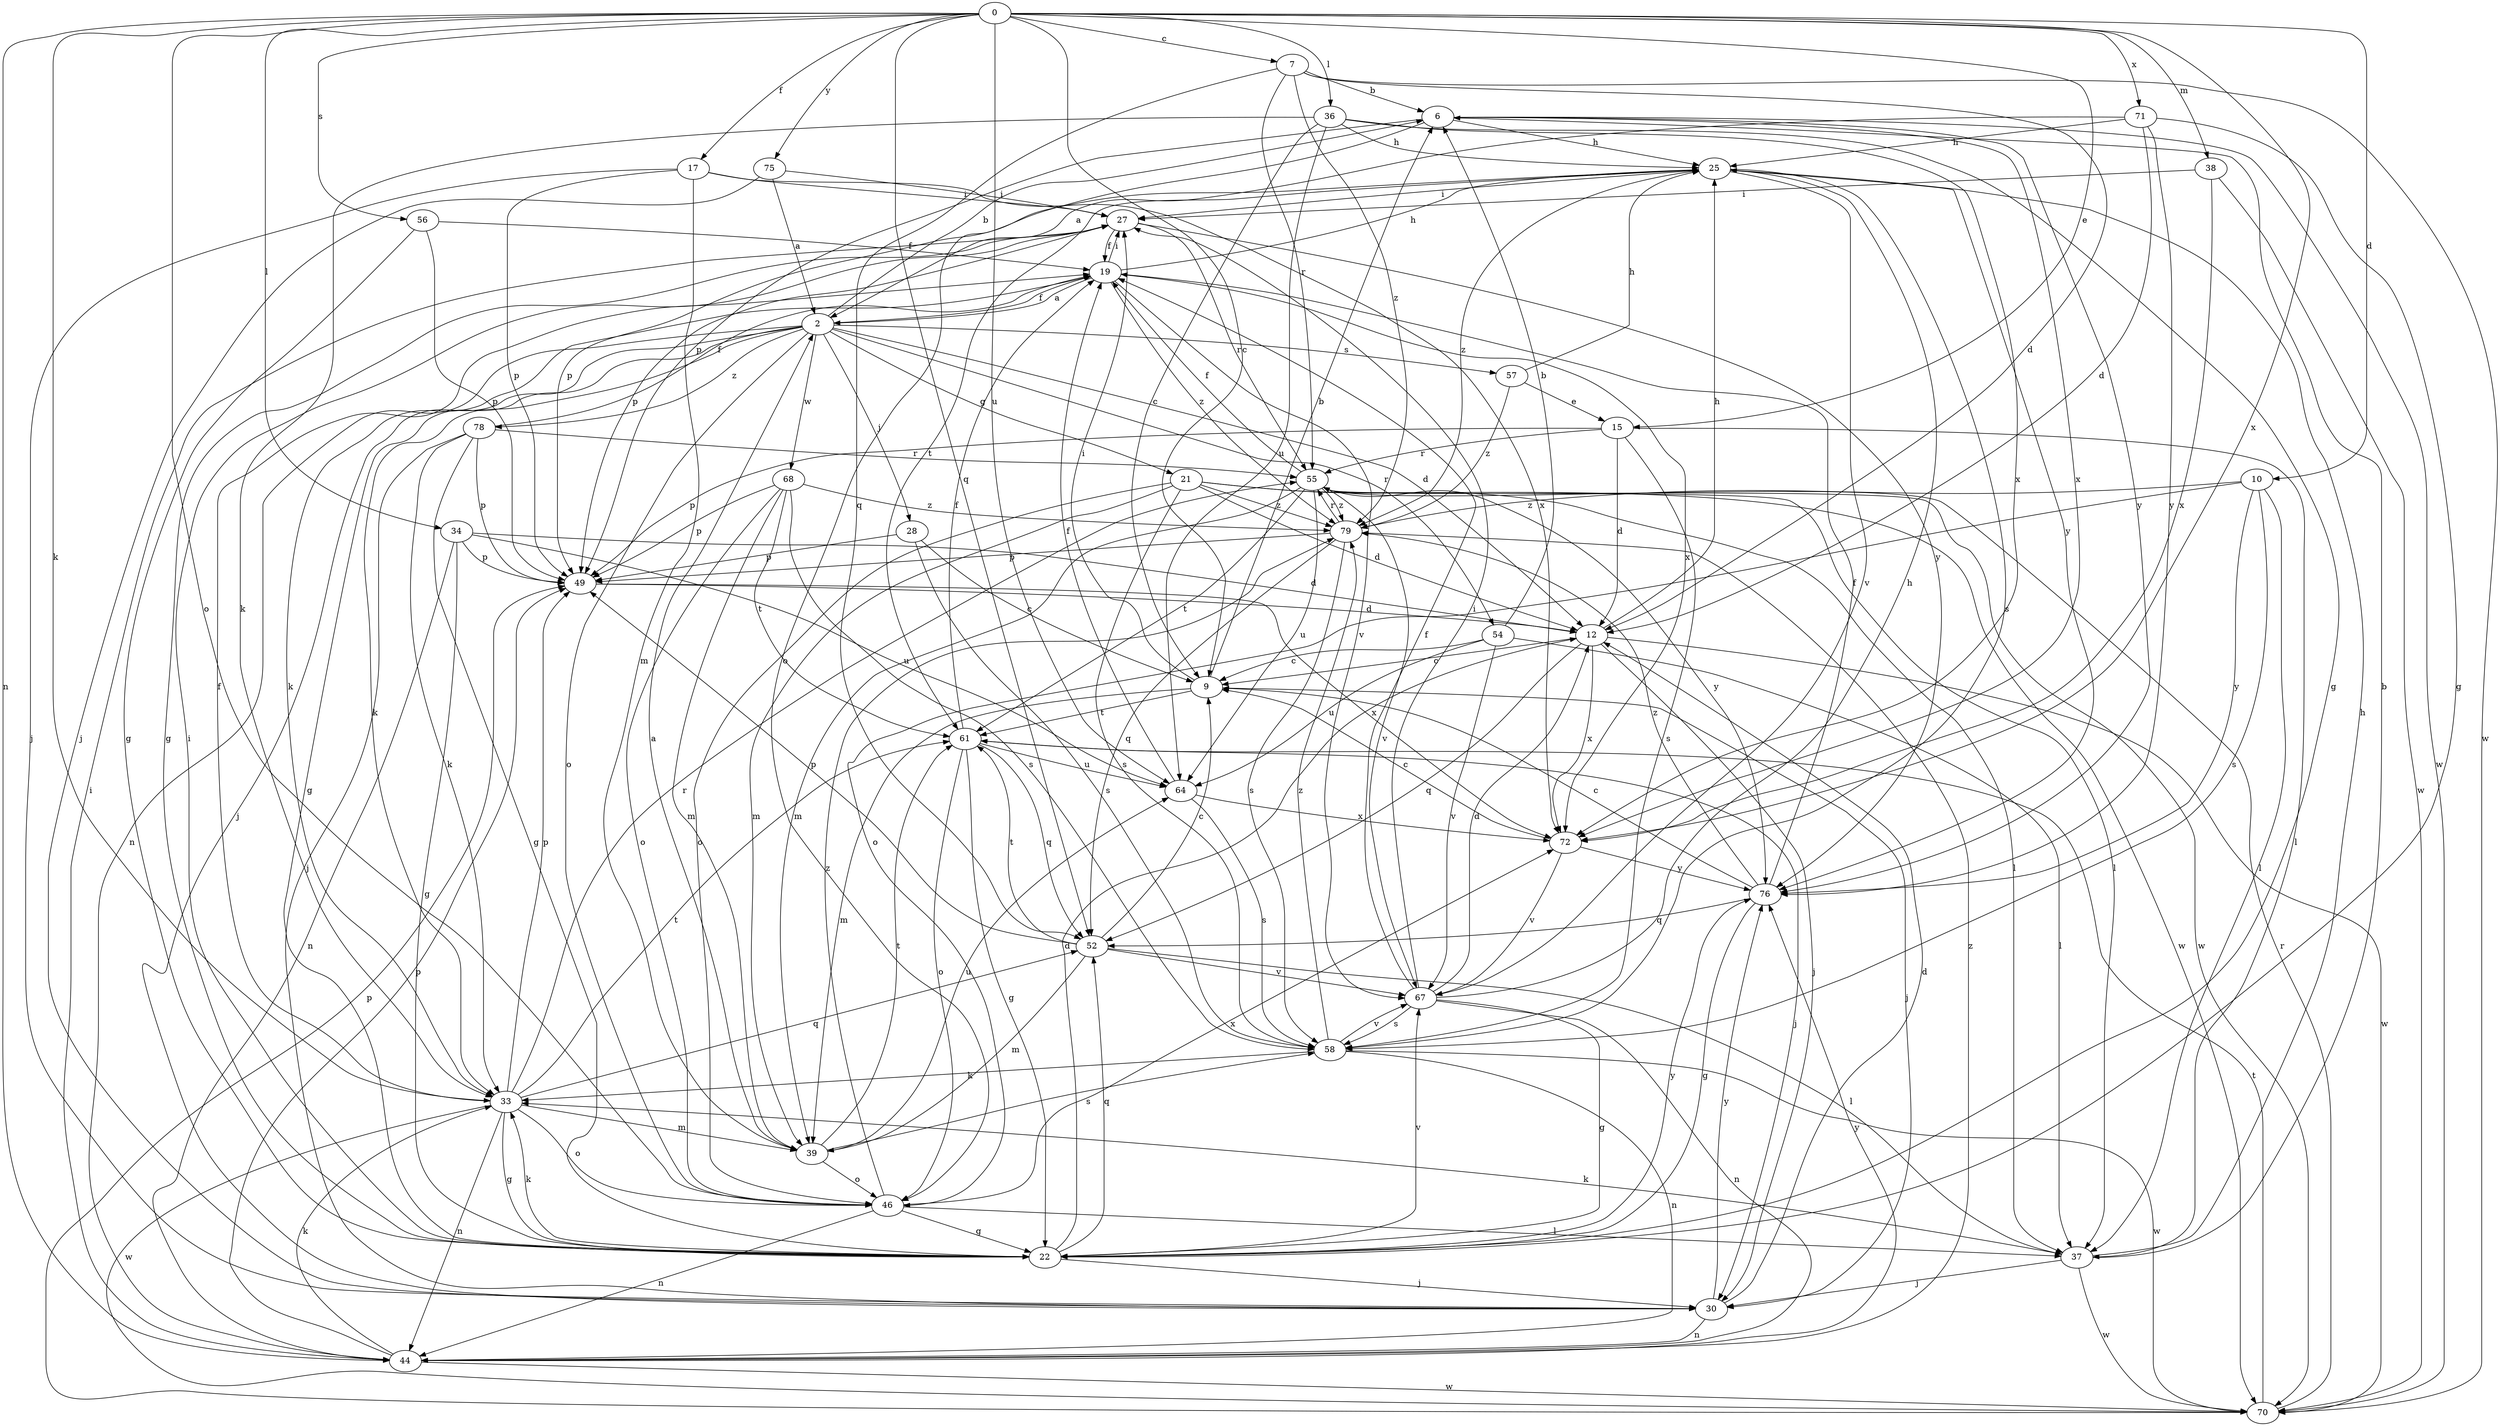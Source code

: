 strict digraph  {
0;
2;
6;
7;
9;
10;
12;
15;
17;
19;
21;
22;
25;
27;
28;
30;
33;
34;
36;
37;
38;
39;
44;
46;
49;
52;
54;
55;
56;
57;
58;
61;
64;
67;
68;
70;
71;
72;
75;
76;
78;
79;
0 -> 7  [label=c];
0 -> 9  [label=c];
0 -> 10  [label=d];
0 -> 15  [label=e];
0 -> 17  [label=f];
0 -> 33  [label=k];
0 -> 34  [label=l];
0 -> 36  [label=l];
0 -> 38  [label=m];
0 -> 44  [label=n];
0 -> 46  [label=o];
0 -> 52  [label=q];
0 -> 56  [label=s];
0 -> 64  [label=u];
0 -> 71  [label=x];
0 -> 72  [label=x];
0 -> 75  [label=y];
2 -> 6  [label=b];
2 -> 12  [label=d];
2 -> 19  [label=f];
2 -> 21  [label=g];
2 -> 22  [label=g];
2 -> 28  [label=j];
2 -> 30  [label=j];
2 -> 33  [label=k];
2 -> 44  [label=n];
2 -> 46  [label=o];
2 -> 54  [label=r];
2 -> 57  [label=s];
2 -> 68  [label=w];
2 -> 78  [label=z];
6 -> 25  [label=h];
6 -> 46  [label=o];
6 -> 49  [label=p];
6 -> 70  [label=w];
6 -> 72  [label=x];
6 -> 76  [label=y];
7 -> 6  [label=b];
7 -> 12  [label=d];
7 -> 52  [label=q];
7 -> 55  [label=r];
7 -> 70  [label=w];
7 -> 79  [label=z];
9 -> 6  [label=b];
9 -> 27  [label=i];
9 -> 30  [label=j];
9 -> 39  [label=m];
9 -> 61  [label=t];
10 -> 37  [label=l];
10 -> 46  [label=o];
10 -> 58  [label=s];
10 -> 76  [label=y];
10 -> 79  [label=z];
12 -> 9  [label=c];
12 -> 25  [label=h];
12 -> 30  [label=j];
12 -> 52  [label=q];
12 -> 70  [label=w];
12 -> 72  [label=x];
15 -> 12  [label=d];
15 -> 37  [label=l];
15 -> 49  [label=p];
15 -> 55  [label=r];
15 -> 58  [label=s];
17 -> 27  [label=i];
17 -> 30  [label=j];
17 -> 39  [label=m];
17 -> 49  [label=p];
17 -> 72  [label=x];
19 -> 2  [label=a];
19 -> 25  [label=h];
19 -> 27  [label=i];
19 -> 33  [label=k];
19 -> 67  [label=v];
19 -> 72  [label=x];
19 -> 79  [label=z];
21 -> 12  [label=d];
21 -> 37  [label=l];
21 -> 39  [label=m];
21 -> 46  [label=o];
21 -> 58  [label=s];
21 -> 70  [label=w];
21 -> 79  [label=z];
22 -> 12  [label=d];
22 -> 27  [label=i];
22 -> 30  [label=j];
22 -> 33  [label=k];
22 -> 52  [label=q];
22 -> 67  [label=v];
22 -> 76  [label=y];
25 -> 27  [label=i];
25 -> 49  [label=p];
25 -> 58  [label=s];
25 -> 61  [label=t];
25 -> 67  [label=v];
25 -> 76  [label=y];
25 -> 79  [label=z];
27 -> 19  [label=f];
27 -> 22  [label=g];
27 -> 49  [label=p];
27 -> 55  [label=r];
27 -> 76  [label=y];
28 -> 9  [label=c];
28 -> 49  [label=p];
28 -> 58  [label=s];
30 -> 12  [label=d];
30 -> 44  [label=n];
30 -> 76  [label=y];
33 -> 19  [label=f];
33 -> 22  [label=g];
33 -> 39  [label=m];
33 -> 44  [label=n];
33 -> 46  [label=o];
33 -> 49  [label=p];
33 -> 52  [label=q];
33 -> 55  [label=r];
33 -> 61  [label=t];
33 -> 70  [label=w];
34 -> 12  [label=d];
34 -> 22  [label=g];
34 -> 44  [label=n];
34 -> 49  [label=p];
34 -> 64  [label=u];
36 -> 9  [label=c];
36 -> 22  [label=g];
36 -> 25  [label=h];
36 -> 33  [label=k];
36 -> 64  [label=u];
36 -> 72  [label=x];
37 -> 6  [label=b];
37 -> 25  [label=h];
37 -> 30  [label=j];
37 -> 33  [label=k];
37 -> 70  [label=w];
38 -> 27  [label=i];
38 -> 70  [label=w];
38 -> 72  [label=x];
39 -> 2  [label=a];
39 -> 46  [label=o];
39 -> 58  [label=s];
39 -> 61  [label=t];
39 -> 64  [label=u];
44 -> 27  [label=i];
44 -> 33  [label=k];
44 -> 49  [label=p];
44 -> 70  [label=w];
44 -> 76  [label=y];
44 -> 79  [label=z];
46 -> 22  [label=g];
46 -> 37  [label=l];
46 -> 44  [label=n];
46 -> 72  [label=x];
46 -> 79  [label=z];
49 -> 12  [label=d];
49 -> 72  [label=x];
52 -> 9  [label=c];
52 -> 37  [label=l];
52 -> 39  [label=m];
52 -> 49  [label=p];
52 -> 61  [label=t];
52 -> 67  [label=v];
54 -> 6  [label=b];
54 -> 9  [label=c];
54 -> 37  [label=l];
54 -> 64  [label=u];
54 -> 67  [label=v];
55 -> 19  [label=f];
55 -> 37  [label=l];
55 -> 39  [label=m];
55 -> 61  [label=t];
55 -> 64  [label=u];
55 -> 67  [label=v];
55 -> 70  [label=w];
55 -> 76  [label=y];
55 -> 79  [label=z];
56 -> 19  [label=f];
56 -> 22  [label=g];
56 -> 49  [label=p];
57 -> 15  [label=e];
57 -> 25  [label=h];
57 -> 79  [label=z];
58 -> 33  [label=k];
58 -> 44  [label=n];
58 -> 67  [label=v];
58 -> 70  [label=w];
58 -> 79  [label=z];
61 -> 19  [label=f];
61 -> 22  [label=g];
61 -> 30  [label=j];
61 -> 46  [label=o];
61 -> 52  [label=q];
61 -> 64  [label=u];
64 -> 19  [label=f];
64 -> 58  [label=s];
64 -> 72  [label=x];
67 -> 12  [label=d];
67 -> 19  [label=f];
67 -> 22  [label=g];
67 -> 25  [label=h];
67 -> 27  [label=i];
67 -> 44  [label=n];
67 -> 58  [label=s];
68 -> 39  [label=m];
68 -> 46  [label=o];
68 -> 49  [label=p];
68 -> 58  [label=s];
68 -> 61  [label=t];
68 -> 79  [label=z];
70 -> 49  [label=p];
70 -> 55  [label=r];
70 -> 61  [label=t];
71 -> 2  [label=a];
71 -> 12  [label=d];
71 -> 22  [label=g];
71 -> 25  [label=h];
71 -> 76  [label=y];
72 -> 9  [label=c];
72 -> 67  [label=v];
72 -> 76  [label=y];
75 -> 2  [label=a];
75 -> 27  [label=i];
75 -> 30  [label=j];
76 -> 9  [label=c];
76 -> 19  [label=f];
76 -> 22  [label=g];
76 -> 52  [label=q];
76 -> 79  [label=z];
78 -> 19  [label=f];
78 -> 22  [label=g];
78 -> 30  [label=j];
78 -> 33  [label=k];
78 -> 49  [label=p];
78 -> 55  [label=r];
79 -> 49  [label=p];
79 -> 52  [label=q];
79 -> 55  [label=r];
79 -> 58  [label=s];
}
